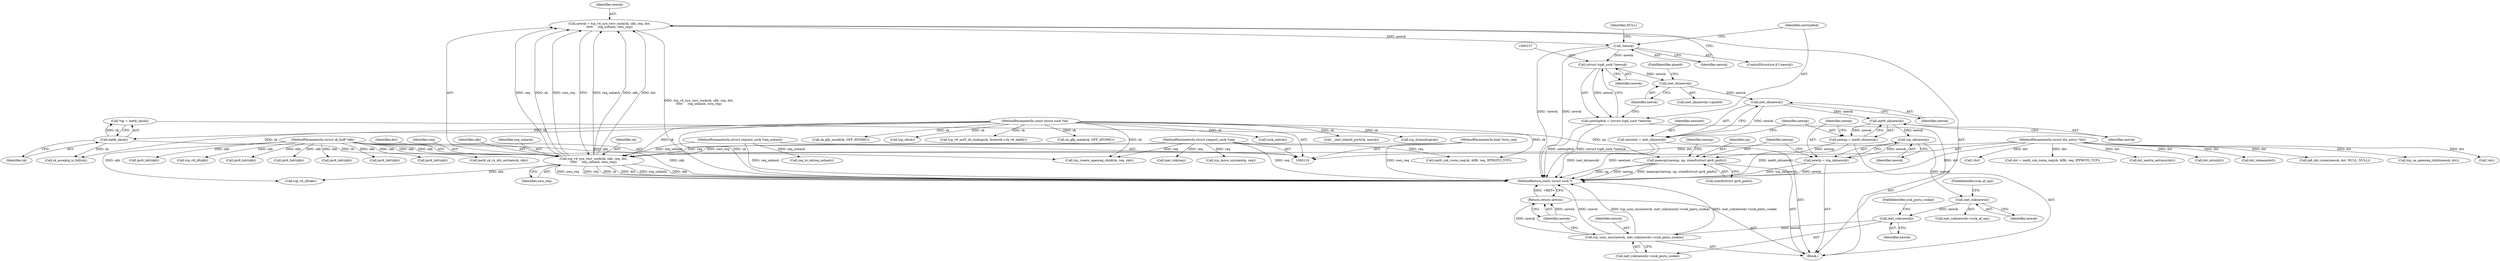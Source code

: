 digraph "0_linux_83eaddab4378db256d00d295bda6ca997cd13a52_0@API" {
"1000140" [label="(Call,newsk = tcp_v4_syn_recv_sock(sk, skb, req, dst,\n\t\t\t\t\t     req_unhash, own_req))"];
"1000142" [label="(Call,tcp_v4_syn_recv_sock(sk, skb, req, dst,\n\t\t\t\t\t     req_unhash, own_req))"];
"1000123" [label="(Call,inet6_sk(sk))"];
"1000111" [label="(MethodParameterIn,const struct sock *sk)"];
"1000112" [label="(MethodParameterIn,struct sk_buff *skb)"];
"1000113" [label="(MethodParameterIn,struct request_sock *req)"];
"1000114" [label="(MethodParameterIn,struct dst_entry *dst)"];
"1000115" [label="(MethodParameterIn,struct request_sock *req_unhash)"];
"1000116" [label="(MethodParameterIn,bool *own_req)"];
"1000150" [label="(Call,!newsk)"];
"1000156" [label="(Call,(struct tcp6_sock *)newsk)"];
"1000154" [label="(Call,newtcp6sk = (struct tcp6_sock *)newsk)"];
"1000161" [label="(Call,inet_sk(newsk))"];
"1000170" [label="(Call,inet_sk(newsk))"];
"1000168" [label="(Call,newinet = inet_sk(newsk))"];
"1000174" [label="(Call,inet6_sk(newsk))"];
"1000172" [label="(Call,newnp = inet6_sk(newsk))"];
"1000180" [label="(Call,memcpy(newnp, np, sizeof(struct ipv6_pinfo)))"];
"1000178" [label="(Call,tcp_sk(newsk))"];
"1000176" [label="(Call,newtp = tcp_sk(newsk))"];
"1000194" [label="(Call,inet_csk(newsk))"];
"1000270" [label="(Call,inet_csk(newsk))"];
"1000267" [label="(Call,tcp_sync_mss(newsk, inet_csk(newsk)->icsk_pmtu_cookie))"];
"1000273" [label="(Return,return newsk;)"];
"1000265" [label="(Call,ipv6_hdr(skb))"];
"1000274" [label="(Identifier,newsk)"];
"1000515" [label="(Call,dst_metric_advmss(dst))"];
"1000114" [label="(MethodParameterIn,struct dst_entry *dst)"];
"1000180" [label="(Call,memcpy(newnp, np, sizeof(struct ipv6_pinfo)))"];
"1000506" [label="(Call,dst_mtu(dst))"];
"1000254" [label="(Call,ipv6_hdr(skb))"];
"1000176" [label="(Call,newtp = tcp_sk(newsk))"];
"1000187" [label="(Identifier,newnp)"];
"1000635" [label="(Call,dst_release(dst))"];
"1000175" [label="(Identifier,newsk)"];
"1000161" [label="(Call,inet_sk(newsk))"];
"1000158" [label="(Identifier,newsk)"];
"1000271" [label="(Identifier,newsk)"];
"1000601" [label="(Call,sk_gfp_mask(sk, GFP_ATOMIC))"];
"1000139" [label="(Block,)"];
"1000154" [label="(Call,newtcp6sk = (struct tcp6_sock *)newsk)"];
"1000162" [label="(Identifier,newsk)"];
"1000314" [label="(Call,ip6_dst_store(newsk, dst, NULL, NULL))"];
"1000153" [label="(Identifier,NULL)"];
"1000433" [label="(Call,ipv6_hdr(skb))"];
"1000116" [label="(MethodParameterIn,bool *own_req)"];
"1000277" [label="(Call,inet_rsk(req))"];
"1000513" [label="(Call,tcp_sk(sk))"];
"1000182" [label="(Identifier,np)"];
"1000179" [label="(Identifier,newsk)"];
"1000144" [label="(Identifier,skb)"];
"1000174" [label="(Call,inet6_sk(newsk))"];
"1000178" [label="(Call,tcp_sk(newsk))"];
"1000319" [label="(Call,inet6_sk_rx_dst_set(newsk, skb))"];
"1000173" [label="(Identifier,newnp)"];
"1000147" [label="(Identifier,req_unhash)"];
"1000150" [label="(Call,!newsk)"];
"1000112" [label="(MethodParameterIn,struct sk_buff *skb)"];
"1000246" [label="(Call,ipv6_hdr(skb))"];
"1000172" [label="(Call,newnp = inet6_sk(newsk))"];
"1000535" [label="(Call,tcp_v6_md5_do_lookup(sk, &newsk->sk_v6_daddr))"];
"1000280" [label="(Call,sk_acceptq_is_full(sk))"];
"1000642" [label="(MethodReturn,static struct sock *)"];
"1000169" [label="(Identifier,newinet)"];
"1000143" [label="(Identifier,sk)"];
"1000160" [label="(Call,inet_sk(newsk)->pinet6)"];
"1000140" [label="(Call,newsk = tcp_v4_syn_recv_sock(sk, skb, req, dst,\n\t\t\t\t\t     req_unhash, own_req))"];
"1000559" [label="(Call,sk_gfp_mask(sk, GFP_ATOMIC))"];
"1000268" [label="(Identifier,newsk)"];
"1000142" [label="(Call,tcp_v4_syn_recv_sock(sk, skb, req, dst,\n\t\t\t\t\t     req_unhash, own_req))"];
"1000151" [label="(Identifier,newsk)"];
"1000115" [label="(MethodParameterIn,struct request_sock *req_unhash)"];
"1000631" [label="(Call,sock_net(sk))"];
"1000579" [label="(Call,req_to_sk(req_unhash))"];
"1000585" [label="(Call,tcp_move_syn(newtp, req))"];
"1000270" [label="(Call,inet_csk(newsk))"];
"1000564" [label="(Call,__inet_inherit_port(sk, newsk))"];
"1000426" [label="(Call,tcp_v6_iif(skb))"];
"1000113" [label="(MethodParameterIn,struct request_sock *req)"];
"1000141" [label="(Identifier,newsk)"];
"1000193" [label="(Call,inet_csk(newsk)->icsk_af_ops)"];
"1000156" [label="(Call,(struct tcp6_sock *)newsk)"];
"1000272" [label="(FieldIdentifier,icsk_pmtu_cookie)"];
"1000239" [label="(Call,tcp_v6_iif(skb))"];
"1000183" [label="(Call,sizeof(struct ipv6_pinfo))"];
"1000195" [label="(Identifier,newsk)"];
"1000501" [label="(Call,tcp_ca_openreq_child(newsk, dst))"];
"1000177" [label="(Identifier,newtp)"];
"1000296" [label="(Call,!dst)"];
"1000155" [label="(Identifier,newtcp6sk)"];
"1000171" [label="(Identifier,newsk)"];
"1000146" [label="(Identifier,dst)"];
"1000452" [label="(Call,ipv6_hdr(skb))"];
"1000111" [label="(MethodParameterIn,const struct sock *sk)"];
"1000638" [label="(Call,tcp_listendrop(sk))"];
"1000145" [label="(Identifier,req)"];
"1000170" [label="(Call,inet_sk(newsk))"];
"1000267" [label="(Call,tcp_sync_mss(newsk, inet_csk(newsk)->icsk_pmtu_cookie))"];
"1000163" [label="(FieldIdentifier,pinet6)"];
"1000194" [label="(Call,inet_csk(newsk))"];
"1000196" [label="(FieldIdentifier,icsk_af_ops)"];
"1000124" [label="(Identifier,sk)"];
"1000284" [label="(Call,!dst)"];
"1000123" [label="(Call,inet6_sk(sk))"];
"1000168" [label="(Call,newinet = inet_sk(newsk))"];
"1000301" [label="(Call,tcp_create_openreq_child(sk, req, skb))"];
"1000441" [label="(Call,ipv6_hdr(skb))"];
"1000269" [label="(Call,inet_csk(newsk)->icsk_pmtu_cookie)"];
"1000287" [label="(Call,dst = inet6_csk_route_req(sk, &fl6, req, IPPROTO_TCP))"];
"1000149" [label="(ControlStructure,if (!newsk))"];
"1000273" [label="(Return,return newsk;)"];
"1000289" [label="(Call,inet6_csk_route_req(sk, &fl6, req, IPPROTO_TCP))"];
"1000181" [label="(Identifier,newnp)"];
"1000148" [label="(Identifier,own_req)"];
"1000121" [label="(Call,*np = inet6_sk(sk))"];
"1000140" -> "1000139"  [label="AST: "];
"1000140" -> "1000142"  [label="CFG: "];
"1000141" -> "1000140"  [label="AST: "];
"1000142" -> "1000140"  [label="AST: "];
"1000151" -> "1000140"  [label="CFG: "];
"1000140" -> "1000642"  [label="DDG: tcp_v4_syn_recv_sock(sk, skb, req, dst,\n\t\t\t\t\t     req_unhash, own_req)"];
"1000142" -> "1000140"  [label="DDG: skb"];
"1000142" -> "1000140"  [label="DDG: req_unhash"];
"1000142" -> "1000140"  [label="DDG: req"];
"1000142" -> "1000140"  [label="DDG: sk"];
"1000142" -> "1000140"  [label="DDG: dst"];
"1000142" -> "1000140"  [label="DDG: own_req"];
"1000140" -> "1000150"  [label="DDG: newsk"];
"1000142" -> "1000148"  [label="CFG: "];
"1000143" -> "1000142"  [label="AST: "];
"1000144" -> "1000142"  [label="AST: "];
"1000145" -> "1000142"  [label="AST: "];
"1000146" -> "1000142"  [label="AST: "];
"1000147" -> "1000142"  [label="AST: "];
"1000148" -> "1000142"  [label="AST: "];
"1000142" -> "1000642"  [label="DDG: skb"];
"1000142" -> "1000642"  [label="DDG: own_req"];
"1000142" -> "1000642"  [label="DDG: req"];
"1000142" -> "1000642"  [label="DDG: sk"];
"1000142" -> "1000642"  [label="DDG: dst"];
"1000142" -> "1000642"  [label="DDG: req_unhash"];
"1000123" -> "1000142"  [label="DDG: sk"];
"1000111" -> "1000142"  [label="DDG: sk"];
"1000112" -> "1000142"  [label="DDG: skb"];
"1000113" -> "1000142"  [label="DDG: req"];
"1000114" -> "1000142"  [label="DDG: dst"];
"1000115" -> "1000142"  [label="DDG: req_unhash"];
"1000116" -> "1000142"  [label="DDG: own_req"];
"1000142" -> "1000239"  [label="DDG: skb"];
"1000123" -> "1000121"  [label="AST: "];
"1000123" -> "1000124"  [label="CFG: "];
"1000124" -> "1000123"  [label="AST: "];
"1000121" -> "1000123"  [label="CFG: "];
"1000123" -> "1000121"  [label="DDG: sk"];
"1000111" -> "1000123"  [label="DDG: sk"];
"1000123" -> "1000280"  [label="DDG: sk"];
"1000111" -> "1000110"  [label="AST: "];
"1000111" -> "1000642"  [label="DDG: sk"];
"1000111" -> "1000280"  [label="DDG: sk"];
"1000111" -> "1000289"  [label="DDG: sk"];
"1000111" -> "1000301"  [label="DDG: sk"];
"1000111" -> "1000513"  [label="DDG: sk"];
"1000111" -> "1000535"  [label="DDG: sk"];
"1000111" -> "1000559"  [label="DDG: sk"];
"1000111" -> "1000564"  [label="DDG: sk"];
"1000111" -> "1000601"  [label="DDG: sk"];
"1000111" -> "1000631"  [label="DDG: sk"];
"1000111" -> "1000638"  [label="DDG: sk"];
"1000112" -> "1000110"  [label="AST: "];
"1000112" -> "1000642"  [label="DDG: skb"];
"1000112" -> "1000239"  [label="DDG: skb"];
"1000112" -> "1000246"  [label="DDG: skb"];
"1000112" -> "1000254"  [label="DDG: skb"];
"1000112" -> "1000265"  [label="DDG: skb"];
"1000112" -> "1000301"  [label="DDG: skb"];
"1000112" -> "1000319"  [label="DDG: skb"];
"1000112" -> "1000426"  [label="DDG: skb"];
"1000112" -> "1000433"  [label="DDG: skb"];
"1000112" -> "1000441"  [label="DDG: skb"];
"1000112" -> "1000452"  [label="DDG: skb"];
"1000113" -> "1000110"  [label="AST: "];
"1000113" -> "1000642"  [label="DDG: req"];
"1000113" -> "1000277"  [label="DDG: req"];
"1000113" -> "1000289"  [label="DDG: req"];
"1000113" -> "1000301"  [label="DDG: req"];
"1000113" -> "1000585"  [label="DDG: req"];
"1000114" -> "1000110"  [label="AST: "];
"1000114" -> "1000642"  [label="DDG: dst"];
"1000114" -> "1000284"  [label="DDG: dst"];
"1000114" -> "1000287"  [label="DDG: dst"];
"1000114" -> "1000296"  [label="DDG: dst"];
"1000114" -> "1000314"  [label="DDG: dst"];
"1000114" -> "1000501"  [label="DDG: dst"];
"1000114" -> "1000506"  [label="DDG: dst"];
"1000114" -> "1000515"  [label="DDG: dst"];
"1000114" -> "1000635"  [label="DDG: dst"];
"1000115" -> "1000110"  [label="AST: "];
"1000115" -> "1000642"  [label="DDG: req_unhash"];
"1000115" -> "1000579"  [label="DDG: req_unhash"];
"1000116" -> "1000110"  [label="AST: "];
"1000116" -> "1000642"  [label="DDG: own_req"];
"1000150" -> "1000149"  [label="AST: "];
"1000150" -> "1000151"  [label="CFG: "];
"1000151" -> "1000150"  [label="AST: "];
"1000153" -> "1000150"  [label="CFG: "];
"1000155" -> "1000150"  [label="CFG: "];
"1000150" -> "1000642"  [label="DDG: newsk"];
"1000150" -> "1000642"  [label="DDG: !newsk"];
"1000150" -> "1000156"  [label="DDG: newsk"];
"1000156" -> "1000154"  [label="AST: "];
"1000156" -> "1000158"  [label="CFG: "];
"1000157" -> "1000156"  [label="AST: "];
"1000158" -> "1000156"  [label="AST: "];
"1000154" -> "1000156"  [label="CFG: "];
"1000156" -> "1000154"  [label="DDG: newsk"];
"1000156" -> "1000161"  [label="DDG: newsk"];
"1000154" -> "1000139"  [label="AST: "];
"1000155" -> "1000154"  [label="AST: "];
"1000162" -> "1000154"  [label="CFG: "];
"1000154" -> "1000642"  [label="DDG: newtcp6sk"];
"1000154" -> "1000642"  [label="DDG: (struct tcp6_sock *)newsk"];
"1000161" -> "1000160"  [label="AST: "];
"1000161" -> "1000162"  [label="CFG: "];
"1000162" -> "1000161"  [label="AST: "];
"1000163" -> "1000161"  [label="CFG: "];
"1000161" -> "1000170"  [label="DDG: newsk"];
"1000170" -> "1000168"  [label="AST: "];
"1000170" -> "1000171"  [label="CFG: "];
"1000171" -> "1000170"  [label="AST: "];
"1000168" -> "1000170"  [label="CFG: "];
"1000170" -> "1000168"  [label="DDG: newsk"];
"1000170" -> "1000174"  [label="DDG: newsk"];
"1000168" -> "1000139"  [label="AST: "];
"1000169" -> "1000168"  [label="AST: "];
"1000173" -> "1000168"  [label="CFG: "];
"1000168" -> "1000642"  [label="DDG: newinet"];
"1000168" -> "1000642"  [label="DDG: inet_sk(newsk)"];
"1000174" -> "1000172"  [label="AST: "];
"1000174" -> "1000175"  [label="CFG: "];
"1000175" -> "1000174"  [label="AST: "];
"1000172" -> "1000174"  [label="CFG: "];
"1000174" -> "1000172"  [label="DDG: newsk"];
"1000174" -> "1000178"  [label="DDG: newsk"];
"1000172" -> "1000139"  [label="AST: "];
"1000173" -> "1000172"  [label="AST: "];
"1000177" -> "1000172"  [label="CFG: "];
"1000172" -> "1000642"  [label="DDG: inet6_sk(newsk)"];
"1000172" -> "1000180"  [label="DDG: newnp"];
"1000180" -> "1000139"  [label="AST: "];
"1000180" -> "1000183"  [label="CFG: "];
"1000181" -> "1000180"  [label="AST: "];
"1000182" -> "1000180"  [label="AST: "];
"1000183" -> "1000180"  [label="AST: "];
"1000187" -> "1000180"  [label="CFG: "];
"1000180" -> "1000642"  [label="DDG: np"];
"1000180" -> "1000642"  [label="DDG: newnp"];
"1000180" -> "1000642"  [label="DDG: memcpy(newnp, np, sizeof(struct ipv6_pinfo))"];
"1000121" -> "1000180"  [label="DDG: np"];
"1000178" -> "1000176"  [label="AST: "];
"1000178" -> "1000179"  [label="CFG: "];
"1000179" -> "1000178"  [label="AST: "];
"1000176" -> "1000178"  [label="CFG: "];
"1000178" -> "1000176"  [label="DDG: newsk"];
"1000178" -> "1000194"  [label="DDG: newsk"];
"1000176" -> "1000139"  [label="AST: "];
"1000177" -> "1000176"  [label="AST: "];
"1000181" -> "1000176"  [label="CFG: "];
"1000176" -> "1000642"  [label="DDG: tcp_sk(newsk)"];
"1000176" -> "1000642"  [label="DDG: newtp"];
"1000194" -> "1000193"  [label="AST: "];
"1000194" -> "1000195"  [label="CFG: "];
"1000195" -> "1000194"  [label="AST: "];
"1000196" -> "1000194"  [label="CFG: "];
"1000194" -> "1000270"  [label="DDG: newsk"];
"1000270" -> "1000269"  [label="AST: "];
"1000270" -> "1000271"  [label="CFG: "];
"1000271" -> "1000270"  [label="AST: "];
"1000272" -> "1000270"  [label="CFG: "];
"1000270" -> "1000267"  [label="DDG: newsk"];
"1000267" -> "1000139"  [label="AST: "];
"1000267" -> "1000269"  [label="CFG: "];
"1000268" -> "1000267"  [label="AST: "];
"1000269" -> "1000267"  [label="AST: "];
"1000274" -> "1000267"  [label="CFG: "];
"1000267" -> "1000642"  [label="DDG: inet_csk(newsk)->icsk_pmtu_cookie"];
"1000267" -> "1000642"  [label="DDG: tcp_sync_mss(newsk, inet_csk(newsk)->icsk_pmtu_cookie)"];
"1000267" -> "1000642"  [label="DDG: newsk"];
"1000267" -> "1000273"  [label="DDG: newsk"];
"1000273" -> "1000139"  [label="AST: "];
"1000273" -> "1000274"  [label="CFG: "];
"1000274" -> "1000273"  [label="AST: "];
"1000642" -> "1000273"  [label="CFG: "];
"1000273" -> "1000642"  [label="DDG: <RET>"];
"1000274" -> "1000273"  [label="DDG: newsk"];
}
